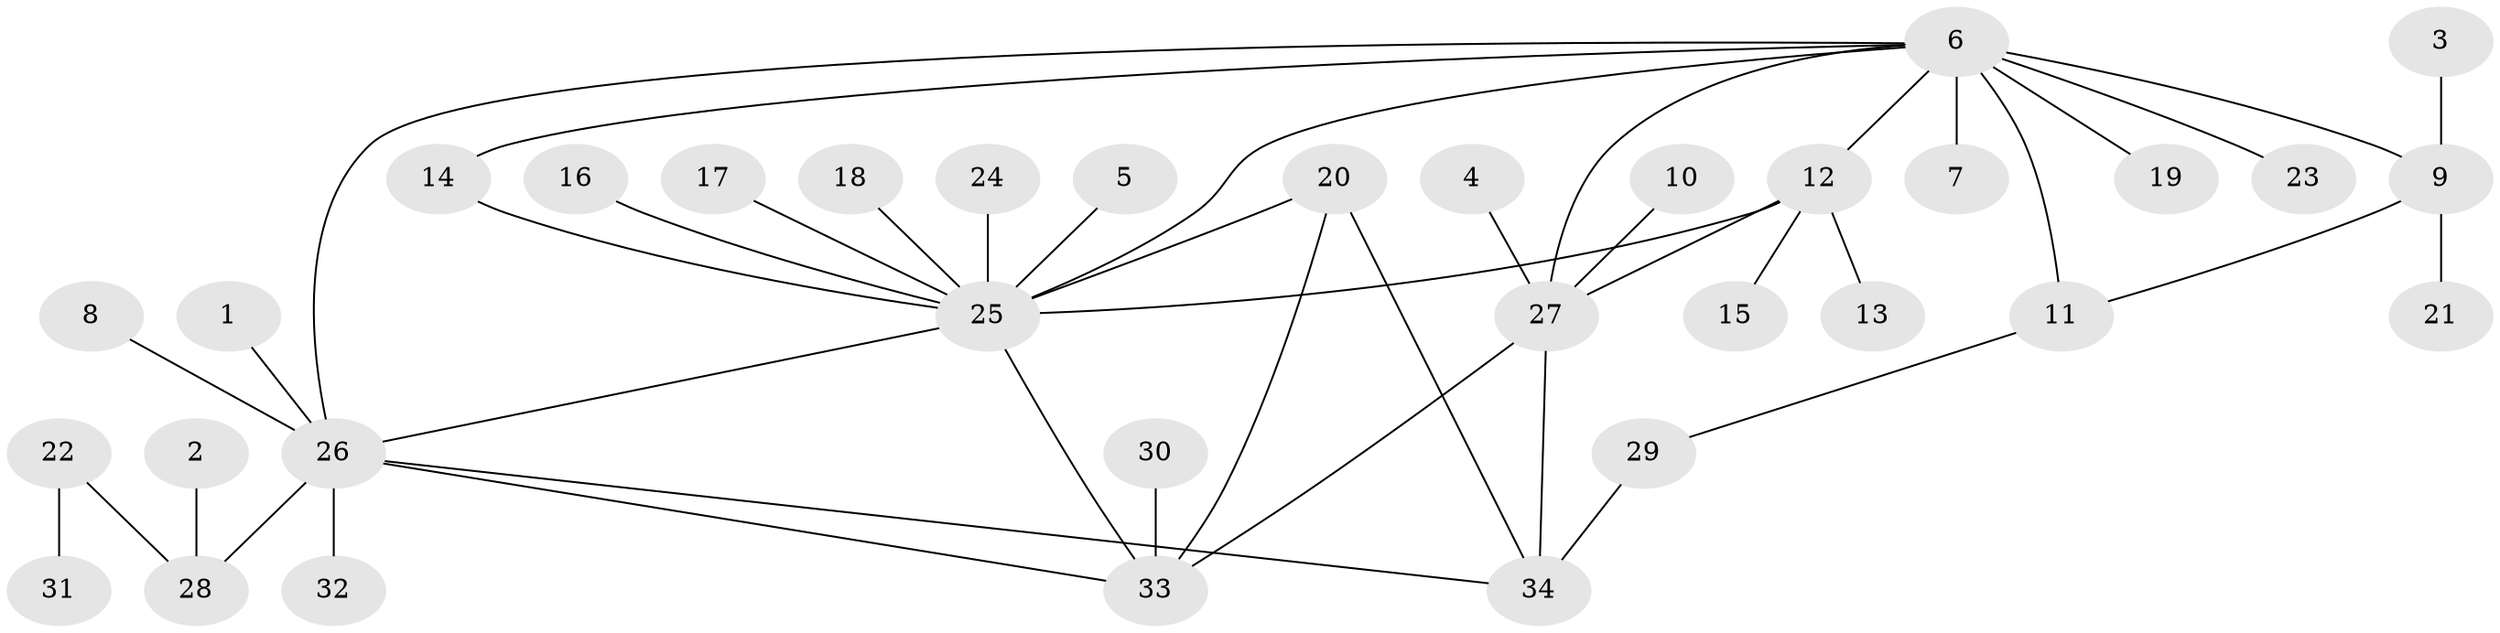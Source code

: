 // original degree distribution, {8: 0.029850746268656716, 5: 0.07462686567164178, 4: 0.05970149253731343, 12: 0.014925373134328358, 3: 0.07462686567164178, 6: 0.029850746268656716, 9: 0.014925373134328358, 1: 0.5522388059701493, 2: 0.14925373134328357}
// Generated by graph-tools (version 1.1) at 2025/50/03/09/25 03:50:39]
// undirected, 34 vertices, 44 edges
graph export_dot {
graph [start="1"]
  node [color=gray90,style=filled];
  1;
  2;
  3;
  4;
  5;
  6;
  7;
  8;
  9;
  10;
  11;
  12;
  13;
  14;
  15;
  16;
  17;
  18;
  19;
  20;
  21;
  22;
  23;
  24;
  25;
  26;
  27;
  28;
  29;
  30;
  31;
  32;
  33;
  34;
  1 -- 26 [weight=1.0];
  2 -- 28 [weight=1.0];
  3 -- 9 [weight=1.0];
  4 -- 27 [weight=1.0];
  5 -- 25 [weight=1.0];
  6 -- 7 [weight=1.0];
  6 -- 9 [weight=3.0];
  6 -- 11 [weight=1.0];
  6 -- 12 [weight=1.0];
  6 -- 14 [weight=1.0];
  6 -- 19 [weight=1.0];
  6 -- 23 [weight=1.0];
  6 -- 25 [weight=1.0];
  6 -- 26 [weight=2.0];
  6 -- 27 [weight=1.0];
  8 -- 26 [weight=1.0];
  9 -- 11 [weight=1.0];
  9 -- 21 [weight=1.0];
  10 -- 27 [weight=1.0];
  11 -- 29 [weight=1.0];
  12 -- 13 [weight=1.0];
  12 -- 15 [weight=1.0];
  12 -- 25 [weight=1.0];
  12 -- 27 [weight=1.0];
  14 -- 25 [weight=1.0];
  16 -- 25 [weight=1.0];
  17 -- 25 [weight=1.0];
  18 -- 25 [weight=1.0];
  20 -- 25 [weight=1.0];
  20 -- 33 [weight=1.0];
  20 -- 34 [weight=1.0];
  22 -- 28 [weight=1.0];
  22 -- 31 [weight=1.0];
  24 -- 25 [weight=1.0];
  25 -- 26 [weight=1.0];
  25 -- 33 [weight=1.0];
  26 -- 28 [weight=1.0];
  26 -- 32 [weight=1.0];
  26 -- 33 [weight=1.0];
  26 -- 34 [weight=1.0];
  27 -- 33 [weight=1.0];
  27 -- 34 [weight=1.0];
  29 -- 34 [weight=2.0];
  30 -- 33 [weight=1.0];
}

